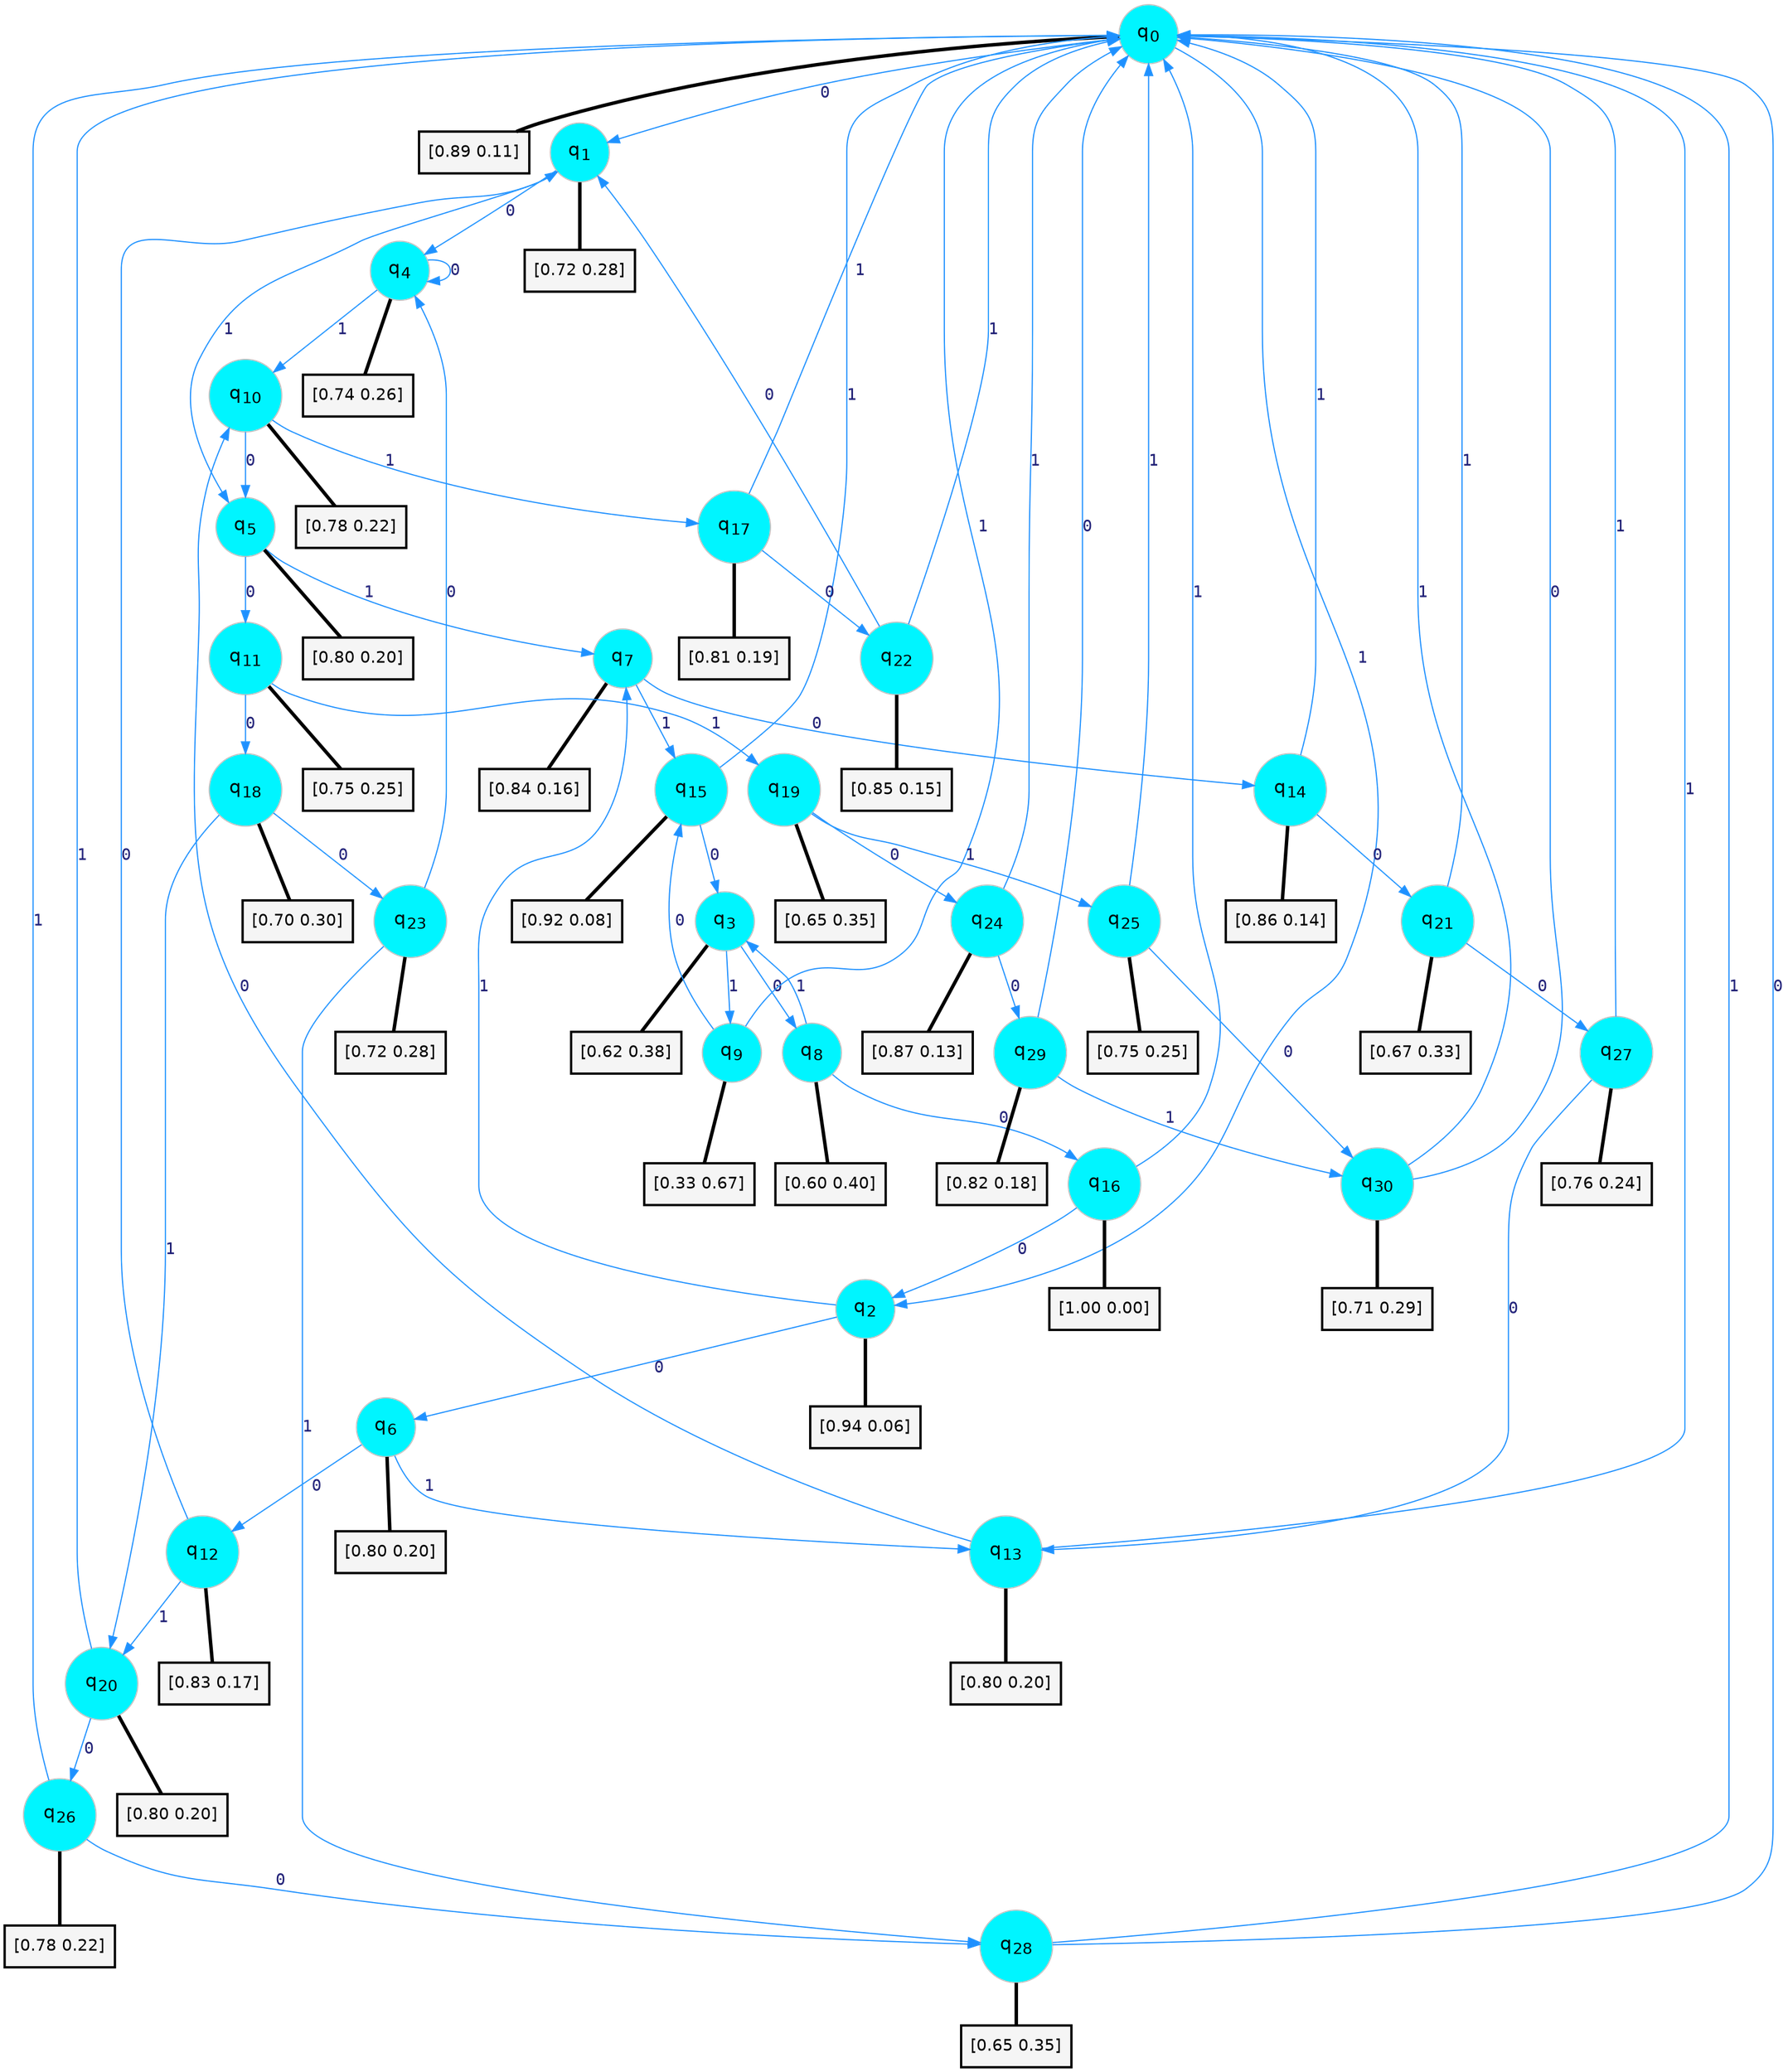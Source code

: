 digraph G {
graph [
bgcolor=transparent, dpi=300, rankdir=TD, size="40,25"];
node [
color=gray, fillcolor=turquoise1, fontcolor=black, fontname=Helvetica, fontsize=16, fontweight=bold, shape=circle, style=filled];
edge [
arrowsize=1, color=dodgerblue1, fontcolor=midnightblue, fontname=courier, fontweight=bold, penwidth=1, style=solid, weight=20];
0[label=<q<SUB>0</SUB>>];
1[label=<q<SUB>1</SUB>>];
2[label=<q<SUB>2</SUB>>];
3[label=<q<SUB>3</SUB>>];
4[label=<q<SUB>4</SUB>>];
5[label=<q<SUB>5</SUB>>];
6[label=<q<SUB>6</SUB>>];
7[label=<q<SUB>7</SUB>>];
8[label=<q<SUB>8</SUB>>];
9[label=<q<SUB>9</SUB>>];
10[label=<q<SUB>10</SUB>>];
11[label=<q<SUB>11</SUB>>];
12[label=<q<SUB>12</SUB>>];
13[label=<q<SUB>13</SUB>>];
14[label=<q<SUB>14</SUB>>];
15[label=<q<SUB>15</SUB>>];
16[label=<q<SUB>16</SUB>>];
17[label=<q<SUB>17</SUB>>];
18[label=<q<SUB>18</SUB>>];
19[label=<q<SUB>19</SUB>>];
20[label=<q<SUB>20</SUB>>];
21[label=<q<SUB>21</SUB>>];
22[label=<q<SUB>22</SUB>>];
23[label=<q<SUB>23</SUB>>];
24[label=<q<SUB>24</SUB>>];
25[label=<q<SUB>25</SUB>>];
26[label=<q<SUB>26</SUB>>];
27[label=<q<SUB>27</SUB>>];
28[label=<q<SUB>28</SUB>>];
29[label=<q<SUB>29</SUB>>];
30[label=<q<SUB>30</SUB>>];
31[label="[0.89 0.11]", shape=box,fontcolor=black, fontname=Helvetica, fontsize=14, penwidth=2, fillcolor=whitesmoke,color=black];
32[label="[0.72 0.28]", shape=box,fontcolor=black, fontname=Helvetica, fontsize=14, penwidth=2, fillcolor=whitesmoke,color=black];
33[label="[0.94 0.06]", shape=box,fontcolor=black, fontname=Helvetica, fontsize=14, penwidth=2, fillcolor=whitesmoke,color=black];
34[label="[0.62 0.38]", shape=box,fontcolor=black, fontname=Helvetica, fontsize=14, penwidth=2, fillcolor=whitesmoke,color=black];
35[label="[0.74 0.26]", shape=box,fontcolor=black, fontname=Helvetica, fontsize=14, penwidth=2, fillcolor=whitesmoke,color=black];
36[label="[0.80 0.20]", shape=box,fontcolor=black, fontname=Helvetica, fontsize=14, penwidth=2, fillcolor=whitesmoke,color=black];
37[label="[0.80 0.20]", shape=box,fontcolor=black, fontname=Helvetica, fontsize=14, penwidth=2, fillcolor=whitesmoke,color=black];
38[label="[0.84 0.16]", shape=box,fontcolor=black, fontname=Helvetica, fontsize=14, penwidth=2, fillcolor=whitesmoke,color=black];
39[label="[0.60 0.40]", shape=box,fontcolor=black, fontname=Helvetica, fontsize=14, penwidth=2, fillcolor=whitesmoke,color=black];
40[label="[0.33 0.67]", shape=box,fontcolor=black, fontname=Helvetica, fontsize=14, penwidth=2, fillcolor=whitesmoke,color=black];
41[label="[0.78 0.22]", shape=box,fontcolor=black, fontname=Helvetica, fontsize=14, penwidth=2, fillcolor=whitesmoke,color=black];
42[label="[0.75 0.25]", shape=box,fontcolor=black, fontname=Helvetica, fontsize=14, penwidth=2, fillcolor=whitesmoke,color=black];
43[label="[0.83 0.17]", shape=box,fontcolor=black, fontname=Helvetica, fontsize=14, penwidth=2, fillcolor=whitesmoke,color=black];
44[label="[0.80 0.20]", shape=box,fontcolor=black, fontname=Helvetica, fontsize=14, penwidth=2, fillcolor=whitesmoke,color=black];
45[label="[0.86 0.14]", shape=box,fontcolor=black, fontname=Helvetica, fontsize=14, penwidth=2, fillcolor=whitesmoke,color=black];
46[label="[0.92 0.08]", shape=box,fontcolor=black, fontname=Helvetica, fontsize=14, penwidth=2, fillcolor=whitesmoke,color=black];
47[label="[1.00 0.00]", shape=box,fontcolor=black, fontname=Helvetica, fontsize=14, penwidth=2, fillcolor=whitesmoke,color=black];
48[label="[0.81 0.19]", shape=box,fontcolor=black, fontname=Helvetica, fontsize=14, penwidth=2, fillcolor=whitesmoke,color=black];
49[label="[0.70 0.30]", shape=box,fontcolor=black, fontname=Helvetica, fontsize=14, penwidth=2, fillcolor=whitesmoke,color=black];
50[label="[0.65 0.35]", shape=box,fontcolor=black, fontname=Helvetica, fontsize=14, penwidth=2, fillcolor=whitesmoke,color=black];
51[label="[0.80 0.20]", shape=box,fontcolor=black, fontname=Helvetica, fontsize=14, penwidth=2, fillcolor=whitesmoke,color=black];
52[label="[0.67 0.33]", shape=box,fontcolor=black, fontname=Helvetica, fontsize=14, penwidth=2, fillcolor=whitesmoke,color=black];
53[label="[0.85 0.15]", shape=box,fontcolor=black, fontname=Helvetica, fontsize=14, penwidth=2, fillcolor=whitesmoke,color=black];
54[label="[0.72 0.28]", shape=box,fontcolor=black, fontname=Helvetica, fontsize=14, penwidth=2, fillcolor=whitesmoke,color=black];
55[label="[0.87 0.13]", shape=box,fontcolor=black, fontname=Helvetica, fontsize=14, penwidth=2, fillcolor=whitesmoke,color=black];
56[label="[0.75 0.25]", shape=box,fontcolor=black, fontname=Helvetica, fontsize=14, penwidth=2, fillcolor=whitesmoke,color=black];
57[label="[0.78 0.22]", shape=box,fontcolor=black, fontname=Helvetica, fontsize=14, penwidth=2, fillcolor=whitesmoke,color=black];
58[label="[0.76 0.24]", shape=box,fontcolor=black, fontname=Helvetica, fontsize=14, penwidth=2, fillcolor=whitesmoke,color=black];
59[label="[0.65 0.35]", shape=box,fontcolor=black, fontname=Helvetica, fontsize=14, penwidth=2, fillcolor=whitesmoke,color=black];
60[label="[0.82 0.18]", shape=box,fontcolor=black, fontname=Helvetica, fontsize=14, penwidth=2, fillcolor=whitesmoke,color=black];
61[label="[0.71 0.29]", shape=box,fontcolor=black, fontname=Helvetica, fontsize=14, penwidth=2, fillcolor=whitesmoke,color=black];
0->1 [label=0];
0->2 [label=1];
0->31 [arrowhead=none, penwidth=3,color=black];
1->4 [label=0];
1->5 [label=1];
1->32 [arrowhead=none, penwidth=3,color=black];
2->6 [label=0];
2->7 [label=1];
2->33 [arrowhead=none, penwidth=3,color=black];
3->8 [label=0];
3->9 [label=1];
3->34 [arrowhead=none, penwidth=3,color=black];
4->4 [label=0];
4->10 [label=1];
4->35 [arrowhead=none, penwidth=3,color=black];
5->11 [label=0];
5->7 [label=1];
5->36 [arrowhead=none, penwidth=3,color=black];
6->12 [label=0];
6->13 [label=1];
6->37 [arrowhead=none, penwidth=3,color=black];
7->14 [label=0];
7->15 [label=1];
7->38 [arrowhead=none, penwidth=3,color=black];
8->16 [label=0];
8->3 [label=1];
8->39 [arrowhead=none, penwidth=3,color=black];
9->15 [label=0];
9->0 [label=1];
9->40 [arrowhead=none, penwidth=3,color=black];
10->5 [label=0];
10->17 [label=1];
10->41 [arrowhead=none, penwidth=3,color=black];
11->18 [label=0];
11->19 [label=1];
11->42 [arrowhead=none, penwidth=3,color=black];
12->1 [label=0];
12->20 [label=1];
12->43 [arrowhead=none, penwidth=3,color=black];
13->10 [label=0];
13->0 [label=1];
13->44 [arrowhead=none, penwidth=3,color=black];
14->21 [label=0];
14->0 [label=1];
14->45 [arrowhead=none, penwidth=3,color=black];
15->3 [label=0];
15->0 [label=1];
15->46 [arrowhead=none, penwidth=3,color=black];
16->2 [label=0];
16->0 [label=1];
16->47 [arrowhead=none, penwidth=3,color=black];
17->22 [label=0];
17->0 [label=1];
17->48 [arrowhead=none, penwidth=3,color=black];
18->23 [label=0];
18->20 [label=1];
18->49 [arrowhead=none, penwidth=3,color=black];
19->24 [label=0];
19->25 [label=1];
19->50 [arrowhead=none, penwidth=3,color=black];
20->26 [label=0];
20->0 [label=1];
20->51 [arrowhead=none, penwidth=3,color=black];
21->27 [label=0];
21->0 [label=1];
21->52 [arrowhead=none, penwidth=3,color=black];
22->1 [label=0];
22->0 [label=1];
22->53 [arrowhead=none, penwidth=3,color=black];
23->4 [label=0];
23->28 [label=1];
23->54 [arrowhead=none, penwidth=3,color=black];
24->29 [label=0];
24->0 [label=1];
24->55 [arrowhead=none, penwidth=3,color=black];
25->30 [label=0];
25->0 [label=1];
25->56 [arrowhead=none, penwidth=3,color=black];
26->28 [label=0];
26->0 [label=1];
26->57 [arrowhead=none, penwidth=3,color=black];
27->13 [label=0];
27->0 [label=1];
27->58 [arrowhead=none, penwidth=3,color=black];
28->0 [label=0];
28->0 [label=1];
28->59 [arrowhead=none, penwidth=3,color=black];
29->0 [label=0];
29->30 [label=1];
29->60 [arrowhead=none, penwidth=3,color=black];
30->0 [label=0];
30->0 [label=1];
30->61 [arrowhead=none, penwidth=3,color=black];
}
